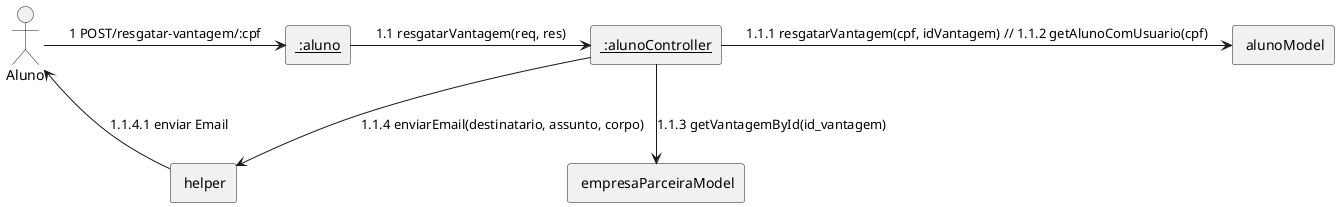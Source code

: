 @startuml
skinparam linestyle ortho
actor "Aluno" as aluno
rectangle "<u> :aluno" as routes
rectangle "<u> :alunoController" as controller
rectangle " alunoModel" as model
rectangle " empresaParceiraModel" as parceiramodel
rectangle " helper" as helper

aluno -right-> routes: 1 POST/resgatar-vantagem/:cpf 
routes -right-> controller: 1.1 resgatarVantagem(req, res) 
controller -right-> model: 1.1.1 resgatarVantagem(cpf, idVantagem) // 1.1.2 getAlunoComUsuario(cpf) 
controller --> parceiramodel: 1.1.3 getVantagemById(id_vantagem)
controller --> helper: 1.1.4 enviarEmail(destinatario, assunto, corpo)
helper --> aluno: 1.1.4.1 enviar Email
@enduml